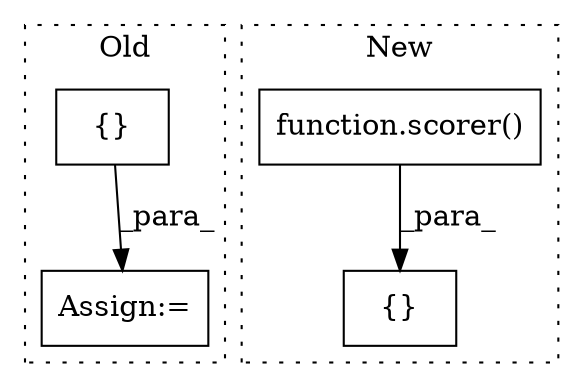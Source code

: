 digraph G {
subgraph cluster0 {
1 [label="{}" a="59" s="3477,3477" l="2,1" shape="box"];
4 [label="Assign:=" a="68" s="3474" l="3" shape="box"];
label = "Old";
style="dotted";
}
subgraph cluster1 {
2 [label="function.scorer()" a="75" s="2794,2815" l="7,1" shape="box"];
3 [label="{}" a="59" s="2848,2874" l="1,0" shape="box"];
label = "New";
style="dotted";
}
1 -> 4 [label="_para_"];
2 -> 3 [label="_para_"];
}